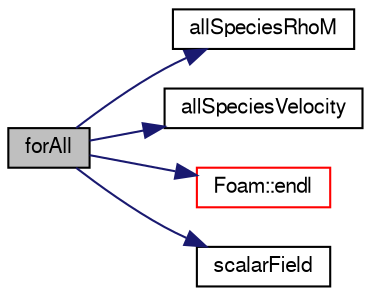 digraph "forAll"
{
  bgcolor="transparent";
  edge [fontname="FreeSans",fontsize="10",labelfontname="FreeSans",labelfontsize="10"];
  node [fontname="FreeSans",fontsize="10",shape=record];
  rankdir="LR";
  Node31 [label="forAll",height=0.2,width=0.4,color="black", fillcolor="grey75", style="filled", fontcolor="black"];
  Node31 -> Node32 [color="midnightblue",fontsize="10",style="solid",fontname="FreeSans"];
  Node32 [label="allSpeciesRhoM",height=0.2,width=0.4,color="black",URL="$a06413.html#aa6da25a680f91e11f127b7e09ad49233"];
  Node31 -> Node33 [color="midnightblue",fontsize="10",style="solid",fontname="FreeSans"];
  Node33 [label="allSpeciesVelocity",height=0.2,width=0.4,color="black",URL="$a06413.html#aa2e59a0e1bc9e26fd80bceecbefef320"];
  Node31 -> Node34 [color="midnightblue",fontsize="10",style="solid",fontname="FreeSans"];
  Node34 [label="Foam::endl",height=0.2,width=0.4,color="red",URL="$a21124.html#a2db8fe02a0d3909e9351bb4275b23ce4",tooltip="Add newline and flush stream. "];
  Node31 -> Node36 [color="midnightblue",fontsize="10",style="solid",fontname="FreeSans"];
  Node36 [label="scalarField",height=0.2,width=0.4,color="black",URL="$a19001.html#afcd8855c276a98ae9604b35c8fb5b81e"];
}
